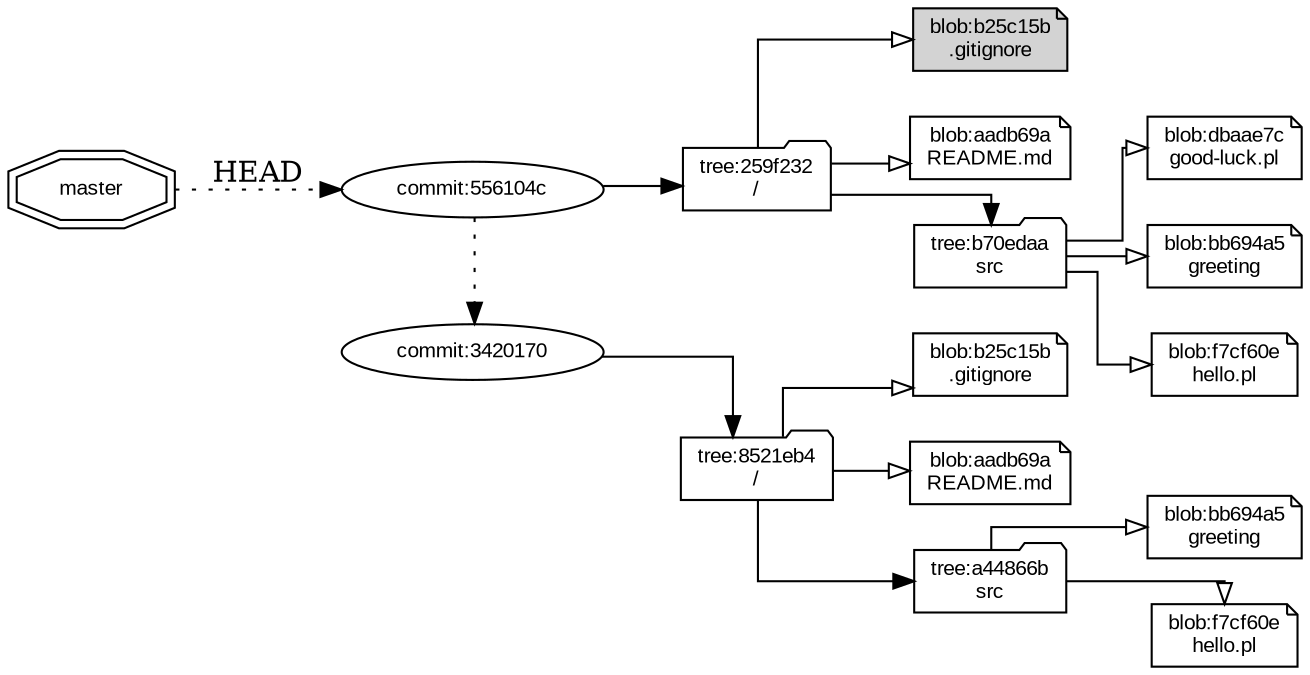 // Git Repository graph
digraph main {
	node [fontname=arial fontsize=10 height=0.3 shape=note style=filled fillcolor=white]
	edge [arrowhead=normal constraint=true]
	graph [layout=dot nodesep=0.3 rank=max rankdir=LR ranksep=0.5 splines=ortho]
	master [label=master shape=doubleoctagon]

	"556104c37a18ba1a591acf9ed3d9a7dfe15b4444" [label="commit:556104c" shape=ellipse]
	"556104c/259f232" [label="tree:259f232
/" shape=folder]
	"556104c/b25c15b" [label="blob:b25c15b
.gitignore" ]
	"556104c/259f232" -> "556104c/b25c15b" [arrowhead=onormal]
	"556104c/aadb69a" [label="blob:aadb69a
README.md"]
	"556104c/259f232" -> "556104c/aadb69a" [arrowhead=onormal]
	"556104c_b70edaa" [label="tree:b70edaa
src" shape=folder]
	"556104c/dbaae7c" [label="blob:dbaae7c
good-luck.pl"]
	"556104c_b70edaa" -> "556104c/dbaae7c" [arrowhead=onormal]
	"556104c/bb694a5" [label="blob:bb694a5
greeting"]
	"556104c_b70edaa" -> "556104c/bb694a5" [arrowhead=onormal]
	"556104c/f7cf60e" [label="blob:f7cf60e
hello.pl"]
	"556104c_b70edaa" -> "556104c/f7cf60e" [arrowhead=onormal]
	"556104c/259f232" -> "556104c_b70edaa"
	"556104c37a18ba1a591acf9ed3d9a7dfe15b4444" -> "556104c/259f232"

	"3420170e8c317d4fdbd29465bc79a9a1466ab10f" [label="commit:3420170" shape=ellipse]
	"3420170/8521eb4" [label="tree:8521eb4
/" shape=folder]
	"3420170/b25c15b" [label="blob:b25c15b
.gitignore"]
	"3420170/8521eb4" -> "3420170/b25c15b" [arrowhead=onormal]
	"3420170/aadb69a" [label="blob:aadb69a
README.md"]
	"3420170/8521eb4" -> "3420170/aadb69a" [arrowhead=onormal]
	"3420170/a44866b" [label="tree:a44866b
src" shape=folder]
	"3420170/bb694a5" [label="blob:bb694a5
greeting"]
	"3420170/a44866b" -> "3420170/bb694a5" [arrowhead=onormal]
	"3420170/f7cf60e" [label="blob:f7cf60e
hello.pl"]
	"3420170/a44866b" -> "3420170/f7cf60e" [arrowhead=onormal]
	"3420170/8521eb4" -> "3420170/a44866b"
	"3420170e8c317d4fdbd29465bc79a9a1466ab10f" -> "3420170/8521eb4"
	"556104c37a18ba1a591acf9ed3d9a7dfe15b4444" -> "3420170e8c317d4fdbd29465bc79a9a1466ab10f" [style=dotted]
	master -> "556104c37a18ba1a591acf9ed3d9a7dfe15b4444" [label=HEAD style=dotted]

	{ rank=same "556104c37a18ba1a591acf9ed3d9a7dfe15b4444" "3420170e8c317d4fdbd29465bc79a9a1466ab10f" }

    "556104c/b25c15b" [fillcolor="lightgrey"]
}
